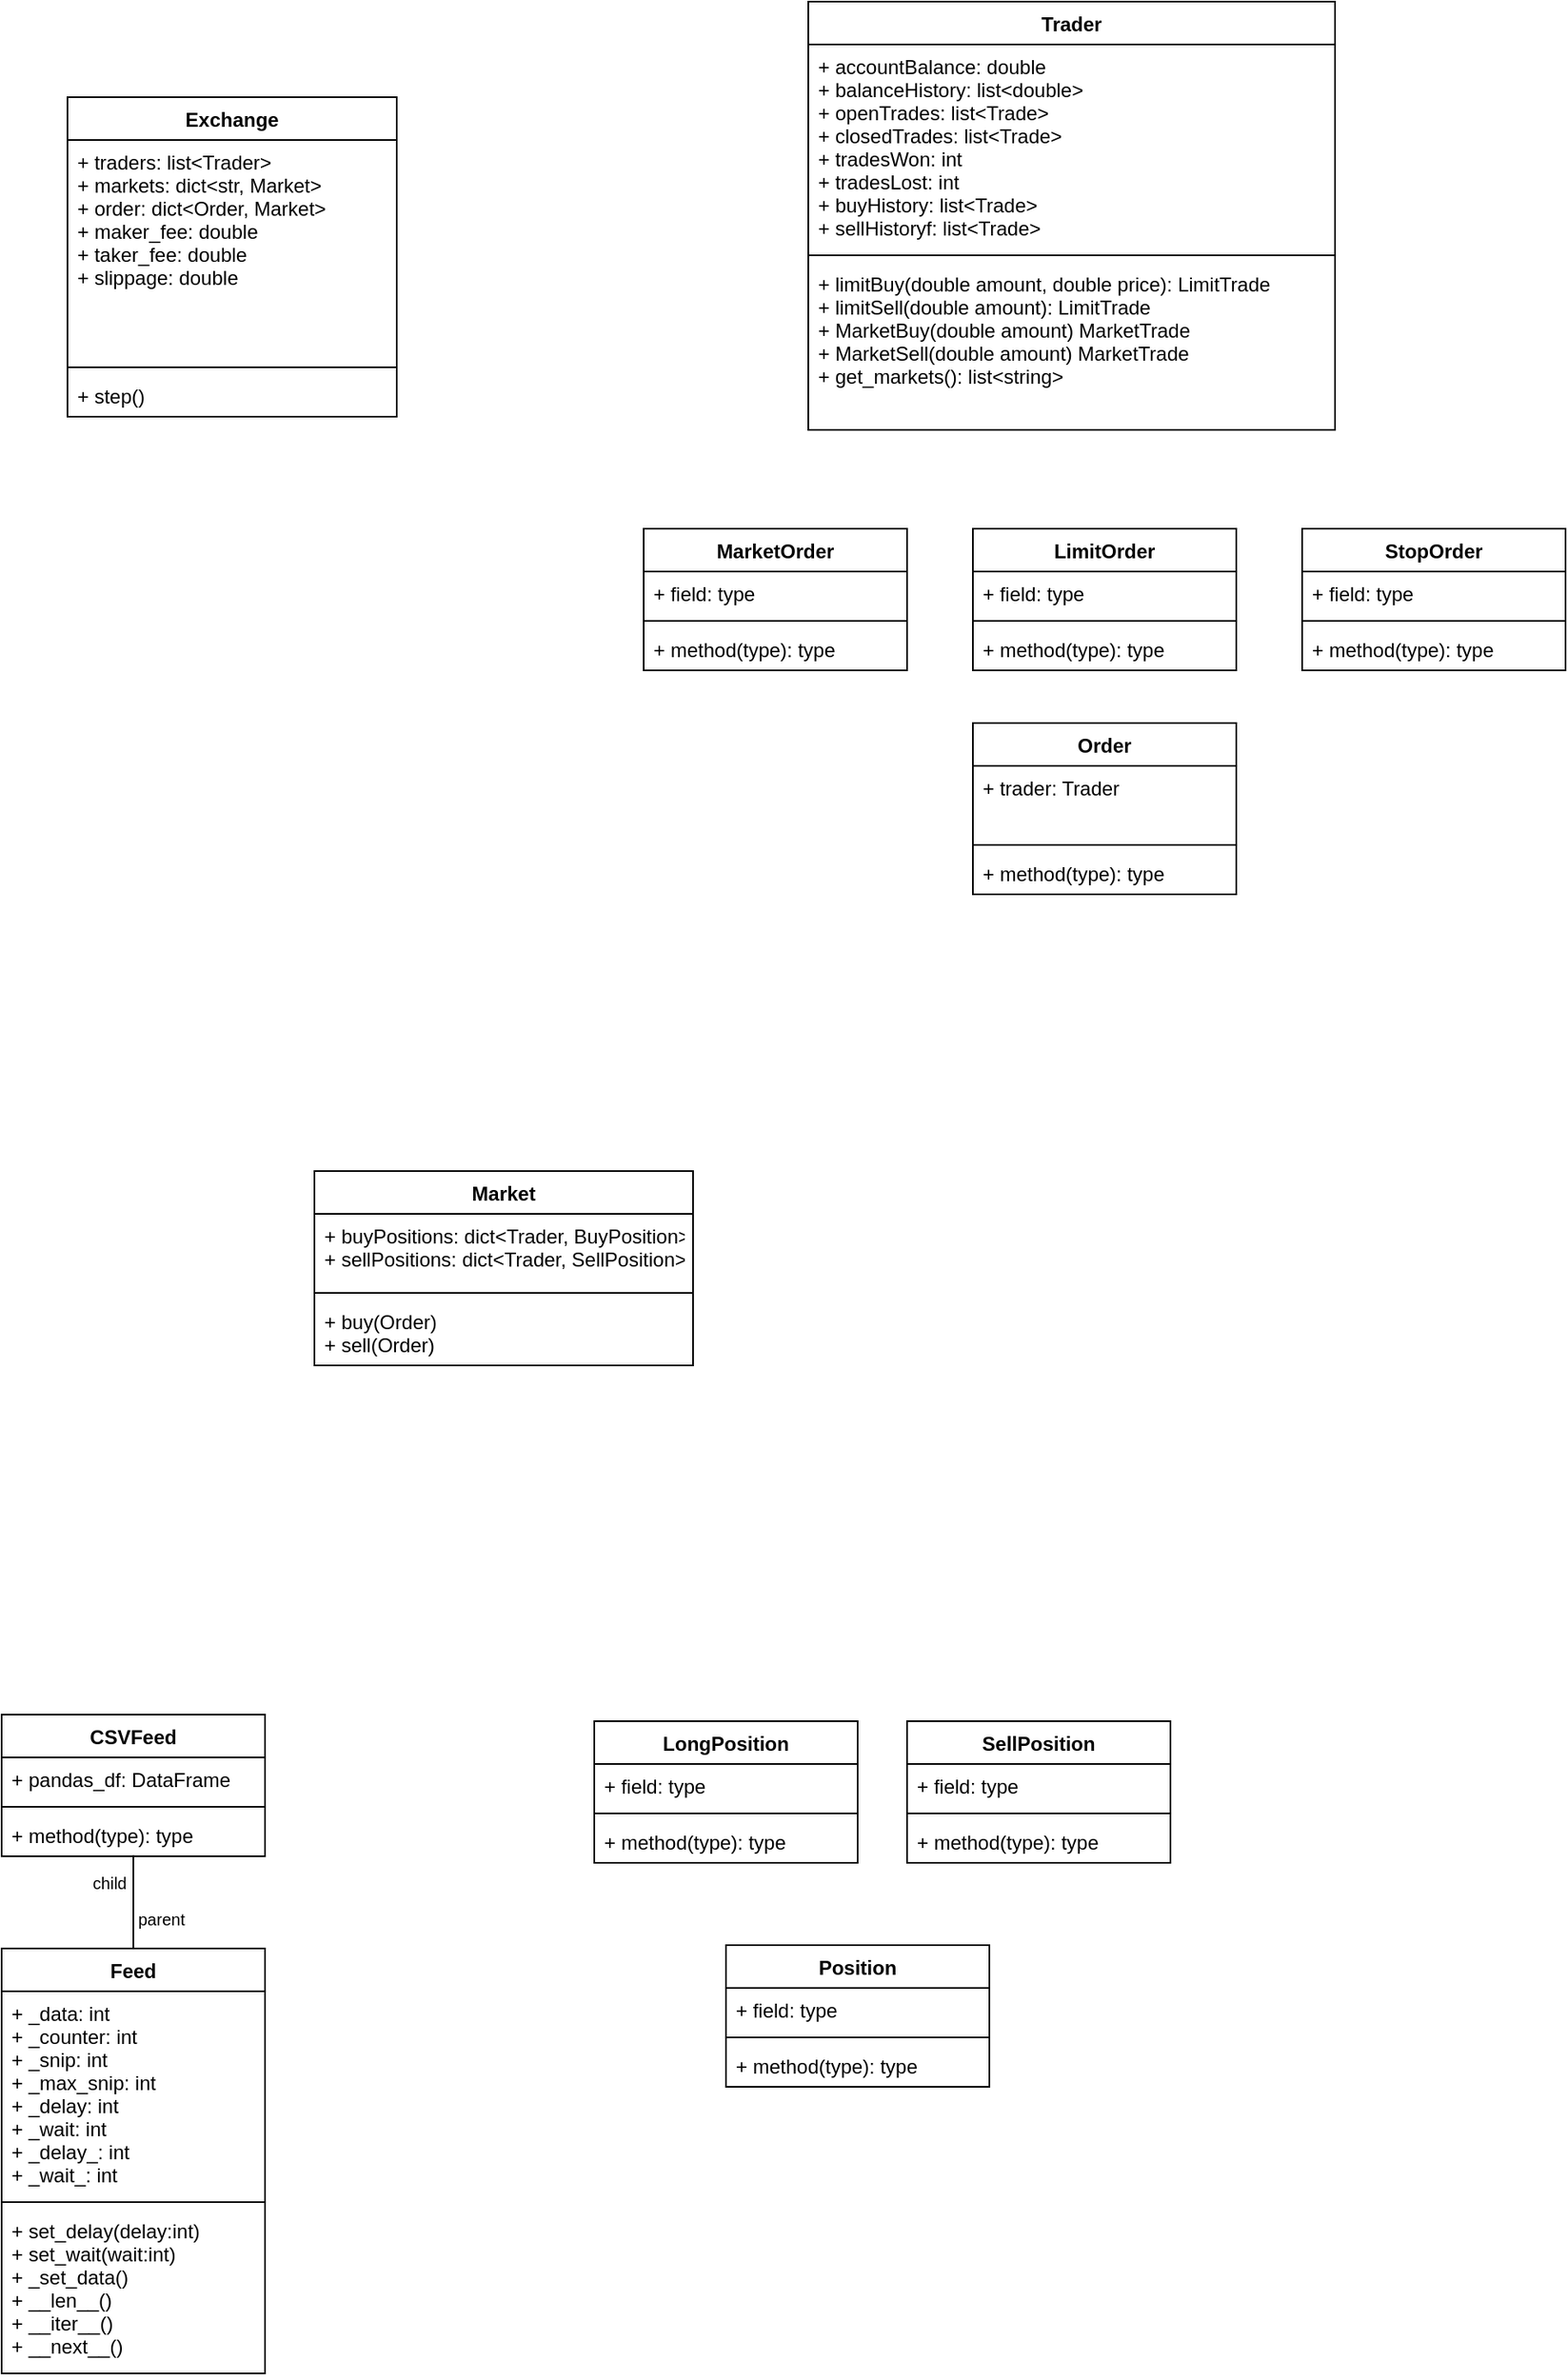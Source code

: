 <mxfile version="13.0.3" type="device"><diagram id="YeEN8sHnYfnxL3x4pzHF" name="Page-1"><mxGraphModel dx="1422" dy="862" grid="1" gridSize="10" guides="1" tooltips="1" connect="1" arrows="1" fold="1" page="1" pageScale="1" pageWidth="1100" pageHeight="1700" math="0" shadow="0"><root><mxCell id="0"/><mxCell id="1" parent="0"/><mxCell id="yFGvLb_QcJFhiWKYQYjS-5" value="Exchange&#10;" style="swimlane;fontStyle=1;align=center;verticalAlign=top;childLayout=stackLayout;horizontal=1;startSize=26;horizontalStack=0;resizeParent=1;resizeParentMax=0;resizeLast=0;collapsible=1;marginBottom=0;" parent="1" vertex="1"><mxGeometry x="150" y="168" width="200" height="194" as="geometry"/></mxCell><mxCell id="yFGvLb_QcJFhiWKYQYjS-6" value="+ traders: list&lt;Trader&gt;&#10;+ markets: dict&lt;str, Market&gt;&#10;+ order: dict&lt;Order, Market&gt;&#10;+ maker_fee: double&#10;+ taker_fee: double&#10;+ slippage: double&#10;&#10;" style="text;strokeColor=none;fillColor=none;align=left;verticalAlign=top;spacingLeft=4;spacingRight=4;overflow=hidden;rotatable=0;points=[[0,0.5],[1,0.5]];portConstraint=eastwest;" parent="yFGvLb_QcJFhiWKYQYjS-5" vertex="1"><mxGeometry y="26" width="200" height="134" as="geometry"/></mxCell><mxCell id="yFGvLb_QcJFhiWKYQYjS-7" value="" style="line;strokeWidth=1;fillColor=none;align=left;verticalAlign=middle;spacingTop=-1;spacingLeft=3;spacingRight=3;rotatable=0;labelPosition=right;points=[];portConstraint=eastwest;" parent="yFGvLb_QcJFhiWKYQYjS-5" vertex="1"><mxGeometry y="160" width="200" height="8" as="geometry"/></mxCell><mxCell id="yFGvLb_QcJFhiWKYQYjS-8" value="+ step()" style="text;strokeColor=none;fillColor=none;align=left;verticalAlign=top;spacingLeft=4;spacingRight=4;overflow=hidden;rotatable=0;points=[[0,0.5],[1,0.5]];portConstraint=eastwest;" parent="yFGvLb_QcJFhiWKYQYjS-5" vertex="1"><mxGeometry y="168" width="200" height="26" as="geometry"/></mxCell><mxCell id="yFGvLb_QcJFhiWKYQYjS-9" value="Trader" style="swimlane;fontStyle=1;align=center;verticalAlign=top;childLayout=stackLayout;horizontal=1;startSize=26;horizontalStack=0;resizeParent=1;resizeParentMax=0;resizeLast=0;collapsible=1;marginBottom=0;" parent="1" vertex="1"><mxGeometry x="600" y="110" width="320" height="260" as="geometry"/></mxCell><mxCell id="yFGvLb_QcJFhiWKYQYjS-10" value="+ accountBalance: double&#10;+ balanceHistory: list&lt;double&gt;&#10;+ openTrades: list&lt;Trade&gt;&#10;+ closedTrades: list&lt;Trade&gt;&#10;+ tradesWon: int&#10;+ tradesLost: int&#10;+ buyHistory: list&lt;Trade&gt;&#10;+ sellHistoryf: list&lt;Trade&gt;" style="text;strokeColor=none;fillColor=none;align=left;verticalAlign=top;spacingLeft=4;spacingRight=4;overflow=hidden;rotatable=0;points=[[0,0.5],[1,0.5]];portConstraint=eastwest;" parent="yFGvLb_QcJFhiWKYQYjS-9" vertex="1"><mxGeometry y="26" width="320" height="124" as="geometry"/></mxCell><mxCell id="yFGvLb_QcJFhiWKYQYjS-11" value="" style="line;strokeWidth=1;fillColor=none;align=left;verticalAlign=middle;spacingTop=-1;spacingLeft=3;spacingRight=3;rotatable=0;labelPosition=right;points=[];portConstraint=eastwest;" parent="yFGvLb_QcJFhiWKYQYjS-9" vertex="1"><mxGeometry y="150" width="320" height="8" as="geometry"/></mxCell><mxCell id="yFGvLb_QcJFhiWKYQYjS-12" value="+ limitBuy(double amount, double price): LimitTrade&#10;+ limitSell(double amount): LimitTrade&#10;+ MarketBuy(double amount) MarketTrade&#10;+ MarketSell(double amount) MarketTrade&#10;+ get_markets(): list&lt;string&gt;&#10;" style="text;strokeColor=none;fillColor=none;align=left;verticalAlign=top;spacingLeft=4;spacingRight=4;overflow=hidden;rotatable=0;points=[[0,0.5],[1,0.5]];portConstraint=eastwest;" parent="yFGvLb_QcJFhiWKYQYjS-9" vertex="1"><mxGeometry y="158" width="320" height="102" as="geometry"/></mxCell><mxCell id="yFGvLb_QcJFhiWKYQYjS-35" value="StopOrder" style="swimlane;fontStyle=1;align=center;verticalAlign=top;childLayout=stackLayout;horizontal=1;startSize=26;horizontalStack=0;resizeParent=1;resizeParentMax=0;resizeLast=0;collapsible=1;marginBottom=0;" parent="1" vertex="1"><mxGeometry x="900" y="430" width="160" height="86" as="geometry"/></mxCell><mxCell id="yFGvLb_QcJFhiWKYQYjS-36" value="+ field: type" style="text;strokeColor=none;fillColor=none;align=left;verticalAlign=top;spacingLeft=4;spacingRight=4;overflow=hidden;rotatable=0;points=[[0,0.5],[1,0.5]];portConstraint=eastwest;" parent="yFGvLb_QcJFhiWKYQYjS-35" vertex="1"><mxGeometry y="26" width="160" height="26" as="geometry"/></mxCell><mxCell id="yFGvLb_QcJFhiWKYQYjS-37" value="" style="line;strokeWidth=1;fillColor=none;align=left;verticalAlign=middle;spacingTop=-1;spacingLeft=3;spacingRight=3;rotatable=0;labelPosition=right;points=[];portConstraint=eastwest;" parent="yFGvLb_QcJFhiWKYQYjS-35" vertex="1"><mxGeometry y="52" width="160" height="8" as="geometry"/></mxCell><mxCell id="yFGvLb_QcJFhiWKYQYjS-38" value="+ method(type): type" style="text;strokeColor=none;fillColor=none;align=left;verticalAlign=top;spacingLeft=4;spacingRight=4;overflow=hidden;rotatable=0;points=[[0,0.5],[1,0.5]];portConstraint=eastwest;" parent="yFGvLb_QcJFhiWKYQYjS-35" vertex="1"><mxGeometry y="60" width="160" height="26" as="geometry"/></mxCell><mxCell id="yFGvLb_QcJFhiWKYQYjS-29" value="LimitOrder" style="swimlane;fontStyle=1;align=center;verticalAlign=top;childLayout=stackLayout;horizontal=1;startSize=26;horizontalStack=0;resizeParent=1;resizeParentMax=0;resizeLast=0;collapsible=1;marginBottom=0;" parent="1" vertex="1"><mxGeometry x="700" y="430" width="160" height="86" as="geometry"/></mxCell><mxCell id="yFGvLb_QcJFhiWKYQYjS-30" value="+ field: type" style="text;strokeColor=none;fillColor=none;align=left;verticalAlign=top;spacingLeft=4;spacingRight=4;overflow=hidden;rotatable=0;points=[[0,0.5],[1,0.5]];portConstraint=eastwest;" parent="yFGvLb_QcJFhiWKYQYjS-29" vertex="1"><mxGeometry y="26" width="160" height="26" as="geometry"/></mxCell><mxCell id="yFGvLb_QcJFhiWKYQYjS-31" value="" style="line;strokeWidth=1;fillColor=none;align=left;verticalAlign=middle;spacingTop=-1;spacingLeft=3;spacingRight=3;rotatable=0;labelPosition=right;points=[];portConstraint=eastwest;" parent="yFGvLb_QcJFhiWKYQYjS-29" vertex="1"><mxGeometry y="52" width="160" height="8" as="geometry"/></mxCell><mxCell id="yFGvLb_QcJFhiWKYQYjS-32" value="+ method(type): type" style="text;strokeColor=none;fillColor=none;align=left;verticalAlign=top;spacingLeft=4;spacingRight=4;overflow=hidden;rotatable=0;points=[[0,0.5],[1,0.5]];portConstraint=eastwest;" parent="yFGvLb_QcJFhiWKYQYjS-29" vertex="1"><mxGeometry y="60" width="160" height="26" as="geometry"/></mxCell><mxCell id="yFGvLb_QcJFhiWKYQYjS-21" value="Order" style="swimlane;fontStyle=1;align=center;verticalAlign=top;childLayout=stackLayout;horizontal=1;startSize=26;horizontalStack=0;resizeParent=1;resizeParentMax=0;resizeLast=0;collapsible=1;marginBottom=0;" parent="1" vertex="1"><mxGeometry x="700" y="548" width="160" height="104" as="geometry"/></mxCell><mxCell id="yFGvLb_QcJFhiWKYQYjS-22" value="+ trader: Trader&#10;" style="text;strokeColor=none;fillColor=none;align=left;verticalAlign=top;spacingLeft=4;spacingRight=4;overflow=hidden;rotatable=0;points=[[0,0.5],[1,0.5]];portConstraint=eastwest;" parent="yFGvLb_QcJFhiWKYQYjS-21" vertex="1"><mxGeometry y="26" width="160" height="44" as="geometry"/></mxCell><mxCell id="yFGvLb_QcJFhiWKYQYjS-23" value="" style="line;strokeWidth=1;fillColor=none;align=left;verticalAlign=middle;spacingTop=-1;spacingLeft=3;spacingRight=3;rotatable=0;labelPosition=right;points=[];portConstraint=eastwest;" parent="yFGvLb_QcJFhiWKYQYjS-21" vertex="1"><mxGeometry y="70" width="160" height="8" as="geometry"/></mxCell><mxCell id="yFGvLb_QcJFhiWKYQYjS-24" value="+ method(type): type" style="text;strokeColor=none;fillColor=none;align=left;verticalAlign=top;spacingLeft=4;spacingRight=4;overflow=hidden;rotatable=0;points=[[0,0.5],[1,0.5]];portConstraint=eastwest;" parent="yFGvLb_QcJFhiWKYQYjS-21" vertex="1"><mxGeometry y="78" width="160" height="26" as="geometry"/></mxCell><mxCell id="yFGvLb_QcJFhiWKYQYjS-25" value="MarketOrder" style="swimlane;fontStyle=1;align=center;verticalAlign=top;childLayout=stackLayout;horizontal=1;startSize=26;horizontalStack=0;resizeParent=1;resizeParentMax=0;resizeLast=0;collapsible=1;marginBottom=0;" parent="1" vertex="1"><mxGeometry x="500" y="430" width="160" height="86" as="geometry"/></mxCell><mxCell id="yFGvLb_QcJFhiWKYQYjS-26" value="+ field: type" style="text;strokeColor=none;fillColor=none;align=left;verticalAlign=top;spacingLeft=4;spacingRight=4;overflow=hidden;rotatable=0;points=[[0,0.5],[1,0.5]];portConstraint=eastwest;" parent="yFGvLb_QcJFhiWKYQYjS-25" vertex="1"><mxGeometry y="26" width="160" height="26" as="geometry"/></mxCell><mxCell id="yFGvLb_QcJFhiWKYQYjS-27" value="" style="line;strokeWidth=1;fillColor=none;align=left;verticalAlign=middle;spacingTop=-1;spacingLeft=3;spacingRight=3;rotatable=0;labelPosition=right;points=[];portConstraint=eastwest;" parent="yFGvLb_QcJFhiWKYQYjS-25" vertex="1"><mxGeometry y="52" width="160" height="8" as="geometry"/></mxCell><mxCell id="yFGvLb_QcJFhiWKYQYjS-28" value="+ method(type): type" style="text;strokeColor=none;fillColor=none;align=left;verticalAlign=top;spacingLeft=4;spacingRight=4;overflow=hidden;rotatable=0;points=[[0,0.5],[1,0.5]];portConstraint=eastwest;" parent="yFGvLb_QcJFhiWKYQYjS-25" vertex="1"><mxGeometry y="60" width="160" height="26" as="geometry"/></mxCell><mxCell id="t4-Dy_Ivz6_ml4vX9lqB-21" value="" style="group" vertex="1" connectable="0" parent="1"><mxGeometry x="680" y="1130" width="160" height="320" as="geometry"/></mxCell><mxCell id="t4-Dy_Ivz6_ml4vX9lqB-9" value="SellPosition" style="swimlane;fontStyle=1;align=center;verticalAlign=top;childLayout=stackLayout;horizontal=1;startSize=26;horizontalStack=0;resizeParent=1;resizeParentMax=0;resizeLast=0;collapsible=1;marginBottom=0;" vertex="1" parent="t4-Dy_Ivz6_ml4vX9lqB-21"><mxGeometry x="-20" y="24" width="160" height="86" as="geometry"/></mxCell><mxCell id="t4-Dy_Ivz6_ml4vX9lqB-10" value="+ field: type" style="text;strokeColor=none;fillColor=none;align=left;verticalAlign=top;spacingLeft=4;spacingRight=4;overflow=hidden;rotatable=0;points=[[0,0.5],[1,0.5]];portConstraint=eastwest;" vertex="1" parent="t4-Dy_Ivz6_ml4vX9lqB-9"><mxGeometry y="26" width="160" height="26" as="geometry"/></mxCell><mxCell id="t4-Dy_Ivz6_ml4vX9lqB-11" value="" style="line;strokeWidth=1;fillColor=none;align=left;verticalAlign=middle;spacingTop=-1;spacingLeft=3;spacingRight=3;rotatable=0;labelPosition=right;points=[];portConstraint=eastwest;" vertex="1" parent="t4-Dy_Ivz6_ml4vX9lqB-9"><mxGeometry y="52" width="160" height="8" as="geometry"/></mxCell><mxCell id="t4-Dy_Ivz6_ml4vX9lqB-12" value="+ method(type): type" style="text;strokeColor=none;fillColor=none;align=left;verticalAlign=top;spacingLeft=4;spacingRight=4;overflow=hidden;rotatable=0;points=[[0,0.5],[1,0.5]];portConstraint=eastwest;" vertex="1" parent="t4-Dy_Ivz6_ml4vX9lqB-9"><mxGeometry y="60" width="160" height="26" as="geometry"/></mxCell><mxCell id="t4-Dy_Ivz6_ml4vX9lqB-1" value="Position" style="swimlane;fontStyle=1;align=center;verticalAlign=top;childLayout=stackLayout;horizontal=1;startSize=26;horizontalStack=0;resizeParent=1;resizeParentMax=0;resizeLast=0;collapsible=1;marginBottom=0;" vertex="1" parent="t4-Dy_Ivz6_ml4vX9lqB-21"><mxGeometry x="-130" y="160" width="160" height="86" as="geometry"/></mxCell><mxCell id="t4-Dy_Ivz6_ml4vX9lqB-2" value="+ field: type" style="text;strokeColor=none;fillColor=none;align=left;verticalAlign=top;spacingLeft=4;spacingRight=4;overflow=hidden;rotatable=0;points=[[0,0.5],[1,0.5]];portConstraint=eastwest;" vertex="1" parent="t4-Dy_Ivz6_ml4vX9lqB-1"><mxGeometry y="26" width="160" height="26" as="geometry"/></mxCell><mxCell id="t4-Dy_Ivz6_ml4vX9lqB-3" value="" style="line;strokeWidth=1;fillColor=none;align=left;verticalAlign=middle;spacingTop=-1;spacingLeft=3;spacingRight=3;rotatable=0;labelPosition=right;points=[];portConstraint=eastwest;" vertex="1" parent="t4-Dy_Ivz6_ml4vX9lqB-1"><mxGeometry y="52" width="160" height="8" as="geometry"/></mxCell><mxCell id="t4-Dy_Ivz6_ml4vX9lqB-4" value="+ method(type): type" style="text;strokeColor=none;fillColor=none;align=left;verticalAlign=top;spacingLeft=4;spacingRight=4;overflow=hidden;rotatable=0;points=[[0,0.5],[1,0.5]];portConstraint=eastwest;" vertex="1" parent="t4-Dy_Ivz6_ml4vX9lqB-1"><mxGeometry y="60" width="160" height="26" as="geometry"/></mxCell><mxCell id="t4-Dy_Ivz6_ml4vX9lqB-13" value="Feed" style="swimlane;fontStyle=1;align=center;verticalAlign=top;childLayout=stackLayout;horizontal=1;startSize=26;horizontalStack=0;resizeParent=1;resizeParentMax=0;resizeLast=0;collapsible=1;marginBottom=0;" vertex="1" parent="t4-Dy_Ivz6_ml4vX9lqB-21"><mxGeometry x="-570" y="162" width="160" height="258" as="geometry"/></mxCell><mxCell id="t4-Dy_Ivz6_ml4vX9lqB-14" value="+ _data: int&#10;+ _counter: int&#10;+ _snip: int&#10;+ _max_snip: int&#10;+ _delay: int&#10;+ _wait: int&#10;+ _delay_: int&#10;+ _wait_: int&#10;&#10;&#10;" style="text;strokeColor=none;fillColor=none;align=left;verticalAlign=top;spacingLeft=4;spacingRight=4;overflow=hidden;rotatable=0;points=[[0,0.5],[1,0.5]];portConstraint=eastwest;" vertex="1" parent="t4-Dy_Ivz6_ml4vX9lqB-13"><mxGeometry y="26" width="160" height="124" as="geometry"/></mxCell><mxCell id="t4-Dy_Ivz6_ml4vX9lqB-15" value="" style="line;strokeWidth=1;fillColor=none;align=left;verticalAlign=middle;spacingTop=-1;spacingLeft=3;spacingRight=3;rotatable=0;labelPosition=right;points=[];portConstraint=eastwest;" vertex="1" parent="t4-Dy_Ivz6_ml4vX9lqB-13"><mxGeometry y="150" width="160" height="8" as="geometry"/></mxCell><mxCell id="t4-Dy_Ivz6_ml4vX9lqB-16" value="+ set_delay(delay:int)&#10;+ set_wait(wait:int)&#10;+ _set_data()&#10;+ __len__()&#10;+ __iter__()&#10;+ __next__()" style="text;strokeColor=none;fillColor=none;align=left;verticalAlign=top;spacingLeft=4;spacingRight=4;overflow=hidden;rotatable=0;points=[[0,0.5],[1,0.5]];portConstraint=eastwest;" vertex="1" parent="t4-Dy_Ivz6_ml4vX9lqB-13"><mxGeometry y="158" width="160" height="100" as="geometry"/></mxCell><mxCell id="t4-Dy_Ivz6_ml4vX9lqB-22" value="" style="endArrow=none;html=1;edgeStyle=orthogonalEdgeStyle;exitX=0.5;exitY=0;exitDx=0;exitDy=0;entryX=0.5;entryY=0.974;entryDx=0;entryDy=0;entryPerimeter=0;" edge="1" parent="1" source="t4-Dy_Ivz6_ml4vX9lqB-13" target="t4-Dy_Ivz6_ml4vX9lqB-20"><mxGeometry relative="1" as="geometry"><mxPoint x="140" y="1212" as="sourcePoint"/><mxPoint x="300" y="1212" as="targetPoint"/></mxGeometry></mxCell><mxCell id="t4-Dy_Ivz6_ml4vX9lqB-23" value="parent" style="resizable=0;html=1;align=left;verticalAlign=bottom;labelBackgroundColor=#ffffff;fontSize=10;" connectable="0" vertex="1" parent="t4-Dy_Ivz6_ml4vX9lqB-22"><mxGeometry x="-1" relative="1" as="geometry"><mxPoint x="1" y="-10" as="offset"/></mxGeometry></mxCell><mxCell id="t4-Dy_Ivz6_ml4vX9lqB-24" value="child" style="resizable=0;html=1;align=right;verticalAlign=bottom;labelBackgroundColor=#ffffff;fontSize=10;" connectable="0" vertex="1" parent="t4-Dy_Ivz6_ml4vX9lqB-22"><mxGeometry x="1" relative="1" as="geometry"><mxPoint x="-4" y="25" as="offset"/></mxGeometry></mxCell><mxCell id="t4-Dy_Ivz6_ml4vX9lqB-17" value="CSVFeed" style="swimlane;fontStyle=1;align=center;verticalAlign=top;childLayout=stackLayout;horizontal=1;startSize=26;horizontalStack=0;resizeParent=1;resizeParentMax=0;resizeLast=0;collapsible=1;marginBottom=0;" vertex="1" parent="1"><mxGeometry x="110" y="1150" width="160" height="86" as="geometry"/></mxCell><mxCell id="t4-Dy_Ivz6_ml4vX9lqB-18" value="+ pandas_df: DataFrame" style="text;strokeColor=none;fillColor=none;align=left;verticalAlign=top;spacingLeft=4;spacingRight=4;overflow=hidden;rotatable=0;points=[[0,0.5],[1,0.5]];portConstraint=eastwest;" vertex="1" parent="t4-Dy_Ivz6_ml4vX9lqB-17"><mxGeometry y="26" width="160" height="26" as="geometry"/></mxCell><mxCell id="t4-Dy_Ivz6_ml4vX9lqB-19" value="" style="line;strokeWidth=1;fillColor=none;align=left;verticalAlign=middle;spacingTop=-1;spacingLeft=3;spacingRight=3;rotatable=0;labelPosition=right;points=[];portConstraint=eastwest;" vertex="1" parent="t4-Dy_Ivz6_ml4vX9lqB-17"><mxGeometry y="52" width="160" height="8" as="geometry"/></mxCell><mxCell id="t4-Dy_Ivz6_ml4vX9lqB-20" value="+ method(type): type" style="text;strokeColor=none;fillColor=none;align=left;verticalAlign=top;spacingLeft=4;spacingRight=4;overflow=hidden;rotatable=0;points=[[0,0.5],[1,0.5]];portConstraint=eastwest;" vertex="1" parent="t4-Dy_Ivz6_ml4vX9lqB-17"><mxGeometry y="60" width="160" height="26" as="geometry"/></mxCell><mxCell id="t4-Dy_Ivz6_ml4vX9lqB-5" value="LongPosition" style="swimlane;fontStyle=1;align=center;verticalAlign=top;childLayout=stackLayout;horizontal=1;startSize=26;horizontalStack=0;resizeParent=1;resizeParentMax=0;resizeLast=0;collapsible=1;marginBottom=0;" vertex="1" parent="1"><mxGeometry x="470" y="1154" width="160" height="86" as="geometry"/></mxCell><mxCell id="t4-Dy_Ivz6_ml4vX9lqB-6" value="+ field: type" style="text;strokeColor=none;fillColor=none;align=left;verticalAlign=top;spacingLeft=4;spacingRight=4;overflow=hidden;rotatable=0;points=[[0,0.5],[1,0.5]];portConstraint=eastwest;" vertex="1" parent="t4-Dy_Ivz6_ml4vX9lqB-5"><mxGeometry y="26" width="160" height="26" as="geometry"/></mxCell><mxCell id="t4-Dy_Ivz6_ml4vX9lqB-7" value="" style="line;strokeWidth=1;fillColor=none;align=left;verticalAlign=middle;spacingTop=-1;spacingLeft=3;spacingRight=3;rotatable=0;labelPosition=right;points=[];portConstraint=eastwest;" vertex="1" parent="t4-Dy_Ivz6_ml4vX9lqB-5"><mxGeometry y="52" width="160" height="8" as="geometry"/></mxCell><mxCell id="t4-Dy_Ivz6_ml4vX9lqB-8" value="+ method(type): type" style="text;strokeColor=none;fillColor=none;align=left;verticalAlign=top;spacingLeft=4;spacingRight=4;overflow=hidden;rotatable=0;points=[[0,0.5],[1,0.5]];portConstraint=eastwest;" vertex="1" parent="t4-Dy_Ivz6_ml4vX9lqB-5"><mxGeometry y="60" width="160" height="26" as="geometry"/></mxCell><mxCell id="yFGvLb_QcJFhiWKYQYjS-17" value="Market" style="swimlane;fontStyle=1;align=center;verticalAlign=top;childLayout=stackLayout;horizontal=1;startSize=26;horizontalStack=0;resizeParent=1;resizeParentMax=0;resizeLast=0;collapsible=1;marginBottom=0;" parent="1" vertex="1"><mxGeometry x="300" y="820" width="230" height="118" as="geometry"/></mxCell><mxCell id="yFGvLb_QcJFhiWKYQYjS-18" value="+ buyPositions: dict&lt;Trader, BuyPosition&gt;&#10;+ sellPositions: dict&lt;Trader, SellPosition&gt;" style="text;strokeColor=none;fillColor=none;align=left;verticalAlign=top;spacingLeft=4;spacingRight=4;overflow=hidden;rotatable=0;points=[[0,0.5],[1,0.5]];portConstraint=eastwest;" parent="yFGvLb_QcJFhiWKYQYjS-17" vertex="1"><mxGeometry y="26" width="230" height="44" as="geometry"/></mxCell><mxCell id="yFGvLb_QcJFhiWKYQYjS-19" value="" style="line;strokeWidth=1;fillColor=none;align=left;verticalAlign=middle;spacingTop=-1;spacingLeft=3;spacingRight=3;rotatable=0;labelPosition=right;points=[];portConstraint=eastwest;" parent="yFGvLb_QcJFhiWKYQYjS-17" vertex="1"><mxGeometry y="70" width="230" height="8" as="geometry"/></mxCell><mxCell id="yFGvLb_QcJFhiWKYQYjS-20" value="+ buy(Order)&#10;+ sell(Order)" style="text;strokeColor=none;fillColor=none;align=left;verticalAlign=top;spacingLeft=4;spacingRight=4;overflow=hidden;rotatable=0;points=[[0,0.5],[1,0.5]];portConstraint=eastwest;" parent="yFGvLb_QcJFhiWKYQYjS-17" vertex="1"><mxGeometry y="78" width="230" height="40" as="geometry"/></mxCell></root></mxGraphModel></diagram></mxfile>